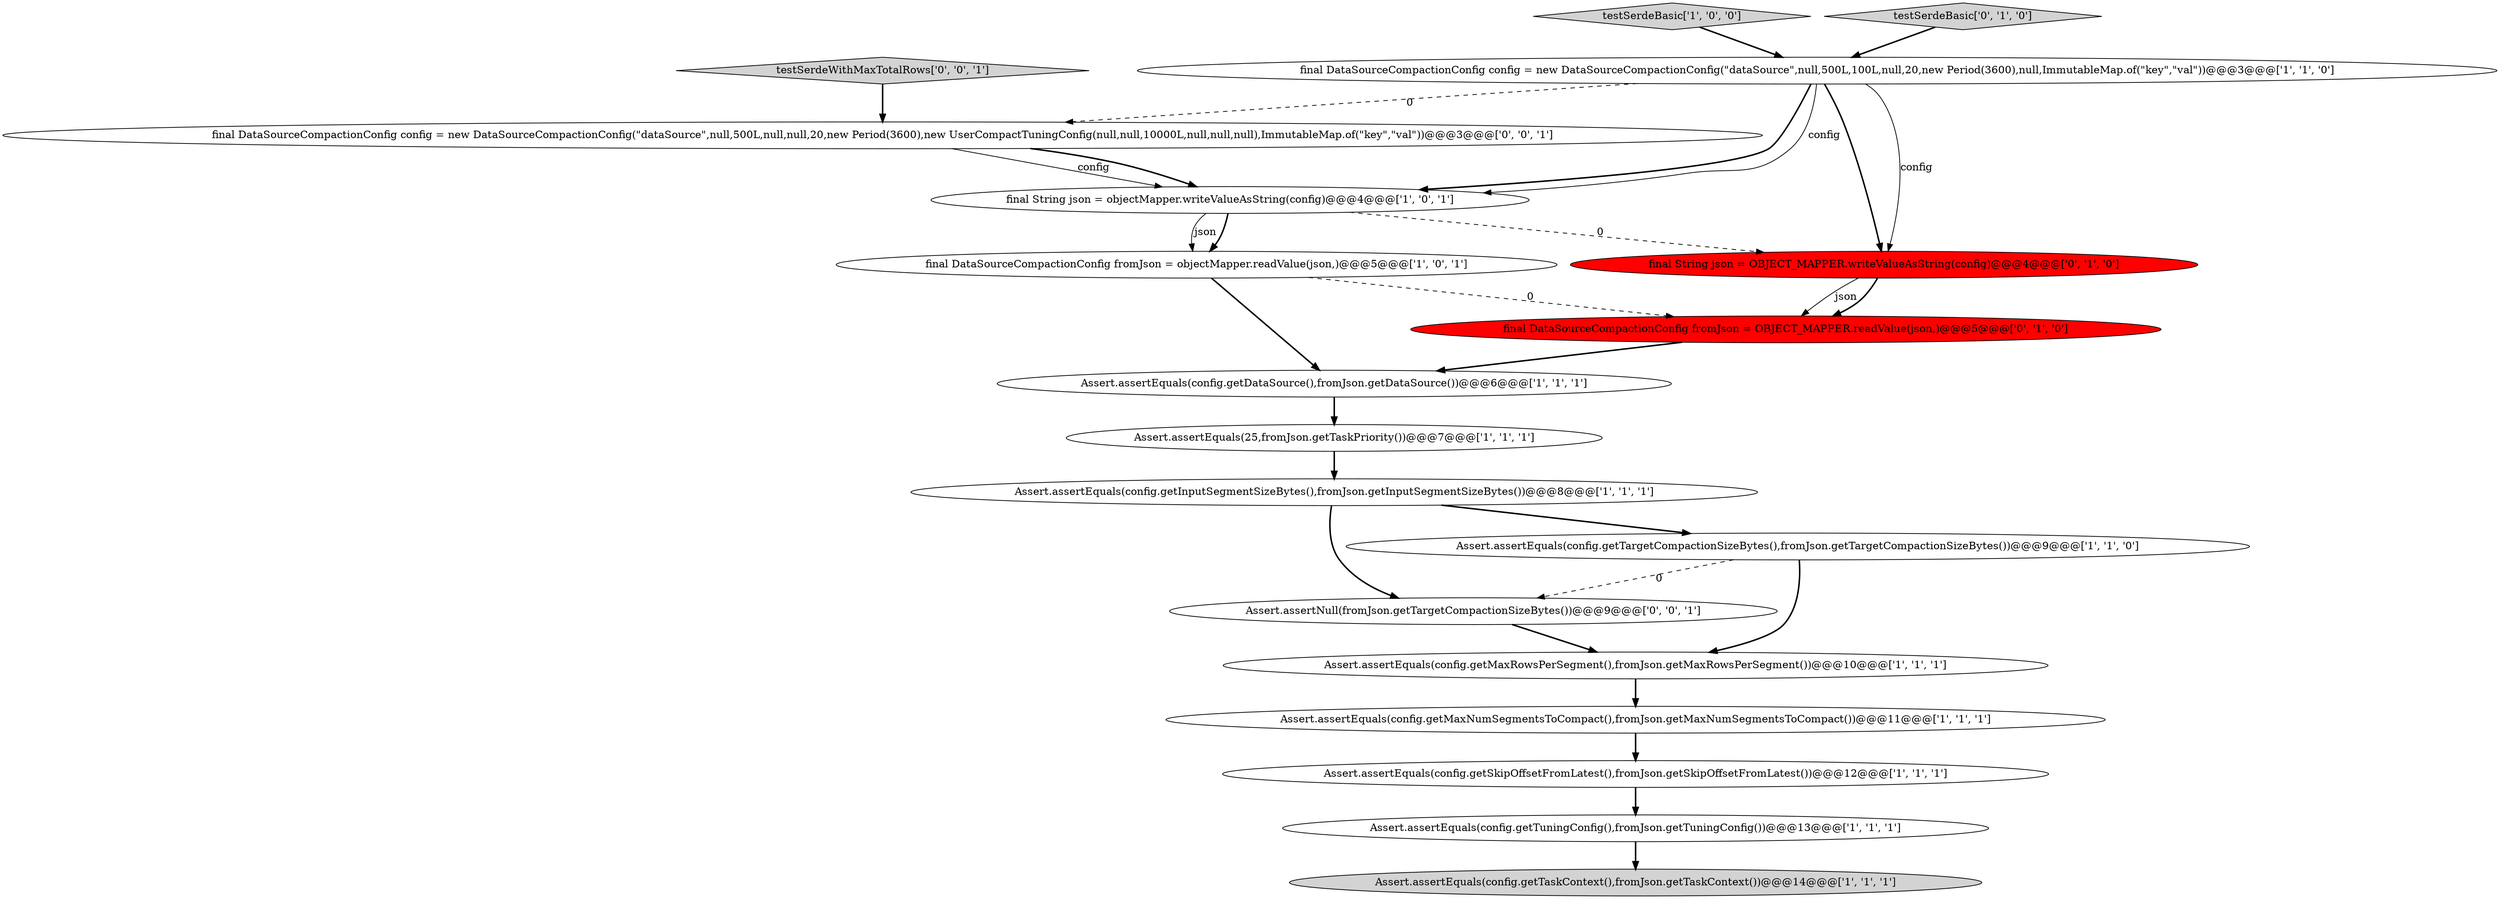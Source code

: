 digraph {
7 [style = filled, label = "Assert.assertEquals(config.getSkipOffsetFromLatest(),fromJson.getSkipOffsetFromLatest())@@@12@@@['1', '1', '1']", fillcolor = white, shape = ellipse image = "AAA0AAABBB1BBB"];
16 [style = filled, label = "final DataSourceCompactionConfig config = new DataSourceCompactionConfig(\"dataSource\",null,500L,null,null,20,new Period(3600),new UserCompactTuningConfig(null,null,10000L,null,null,null),ImmutableMap.of(\"key\",\"val\"))@@@3@@@['0', '0', '1']", fillcolor = white, shape = ellipse image = "AAA0AAABBB3BBB"];
18 [style = filled, label = "Assert.assertNull(fromJson.getTargetCompactionSizeBytes())@@@9@@@['0', '0', '1']", fillcolor = white, shape = ellipse image = "AAA0AAABBB3BBB"];
9 [style = filled, label = "Assert.assertEquals(25,fromJson.getTaskPriority())@@@7@@@['1', '1', '1']", fillcolor = white, shape = ellipse image = "AAA0AAABBB1BBB"];
12 [style = filled, label = "Assert.assertEquals(config.getTaskContext(),fromJson.getTaskContext())@@@14@@@['1', '1', '1']", fillcolor = lightgray, shape = ellipse image = "AAA0AAABBB1BBB"];
6 [style = filled, label = "Assert.assertEquals(config.getTuningConfig(),fromJson.getTuningConfig())@@@13@@@['1', '1', '1']", fillcolor = white, shape = ellipse image = "AAA0AAABBB1BBB"];
0 [style = filled, label = "Assert.assertEquals(config.getInputSegmentSizeBytes(),fromJson.getInputSegmentSizeBytes())@@@8@@@['1', '1', '1']", fillcolor = white, shape = ellipse image = "AAA0AAABBB1BBB"];
10 [style = filled, label = "Assert.assertEquals(config.getTargetCompactionSizeBytes(),fromJson.getTargetCompactionSizeBytes())@@@9@@@['1', '1', '0']", fillcolor = white, shape = ellipse image = "AAA0AAABBB1BBB"];
2 [style = filled, label = "final DataSourceCompactionConfig fromJson = objectMapper.readValue(json,)@@@5@@@['1', '0', '1']", fillcolor = white, shape = ellipse image = "AAA0AAABBB1BBB"];
8 [style = filled, label = "testSerdeBasic['1', '0', '0']", fillcolor = lightgray, shape = diamond image = "AAA0AAABBB1BBB"];
15 [style = filled, label = "final DataSourceCompactionConfig fromJson = OBJECT_MAPPER.readValue(json,)@@@5@@@['0', '1', '0']", fillcolor = red, shape = ellipse image = "AAA1AAABBB2BBB"];
11 [style = filled, label = "Assert.assertEquals(config.getDataSource(),fromJson.getDataSource())@@@6@@@['1', '1', '1']", fillcolor = white, shape = ellipse image = "AAA0AAABBB1BBB"];
17 [style = filled, label = "testSerdeWithMaxTotalRows['0', '0', '1']", fillcolor = lightgray, shape = diamond image = "AAA0AAABBB3BBB"];
1 [style = filled, label = "final String json = objectMapper.writeValueAsString(config)@@@4@@@['1', '0', '1']", fillcolor = white, shape = ellipse image = "AAA0AAABBB1BBB"];
14 [style = filled, label = "testSerdeBasic['0', '1', '0']", fillcolor = lightgray, shape = diamond image = "AAA0AAABBB2BBB"];
13 [style = filled, label = "final String json = OBJECT_MAPPER.writeValueAsString(config)@@@4@@@['0', '1', '0']", fillcolor = red, shape = ellipse image = "AAA1AAABBB2BBB"];
3 [style = filled, label = "Assert.assertEquals(config.getMaxRowsPerSegment(),fromJson.getMaxRowsPerSegment())@@@10@@@['1', '1', '1']", fillcolor = white, shape = ellipse image = "AAA0AAABBB1BBB"];
4 [style = filled, label = "Assert.assertEquals(config.getMaxNumSegmentsToCompact(),fromJson.getMaxNumSegmentsToCompact())@@@11@@@['1', '1', '1']", fillcolor = white, shape = ellipse image = "AAA0AAABBB1BBB"];
5 [style = filled, label = "final DataSourceCompactionConfig config = new DataSourceCompactionConfig(\"dataSource\",null,500L,100L,null,20,new Period(3600),null,ImmutableMap.of(\"key\",\"val\"))@@@3@@@['1', '1', '0']", fillcolor = white, shape = ellipse image = "AAA0AAABBB1BBB"];
18->3 [style = bold, label=""];
9->0 [style = bold, label=""];
16->1 [style = solid, label="config"];
13->15 [style = solid, label="json"];
10->3 [style = bold, label=""];
11->9 [style = bold, label=""];
3->4 [style = bold, label=""];
5->13 [style = solid, label="config"];
4->7 [style = bold, label=""];
10->18 [style = dashed, label="0"];
2->15 [style = dashed, label="0"];
1->13 [style = dashed, label="0"];
5->16 [style = dashed, label="0"];
5->1 [style = bold, label=""];
0->10 [style = bold, label=""];
15->11 [style = bold, label=""];
8->5 [style = bold, label=""];
16->1 [style = bold, label=""];
5->13 [style = bold, label=""];
7->6 [style = bold, label=""];
0->18 [style = bold, label=""];
1->2 [style = bold, label=""];
5->1 [style = solid, label="config"];
13->15 [style = bold, label=""];
2->11 [style = bold, label=""];
1->2 [style = solid, label="json"];
17->16 [style = bold, label=""];
14->5 [style = bold, label=""];
6->12 [style = bold, label=""];
}
